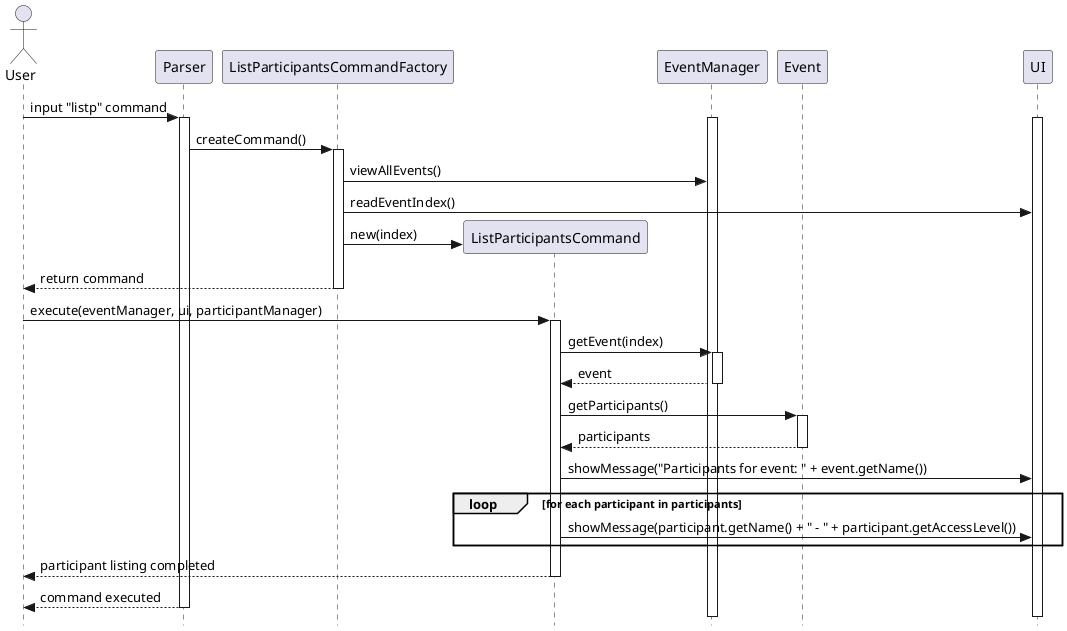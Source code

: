 @startuml
hide footbox
skinparam style strictuml

actor User
participant Parser
participant ListParticipantsCommandFactory
participant ListParticipantsCommand
participant EventManager
participant Event
participant UI

User -> Parser: input "listp" command
activate Parser
activate UI
activate EventManager

Parser -> ListParticipantsCommandFactory: createCommand()
activate ListParticipantsCommandFactory
    ListParticipantsCommandFactory -> EventManager: viewAllEvents()
    ListParticipantsCommandFactory -> UI: readEventIndex()
    create ListParticipantsCommand
    ListParticipantsCommandFactory -> ListParticipantsCommand: new(index)
    ListParticipantsCommandFactory --> User : return command
deactivate ListParticipantsCommandFactory

User -> ListParticipantsCommand: execute(eventManager, ui, participantManager)
activate ListParticipantsCommand
    ListParticipantsCommand -> EventManager: getEvent(index)
    activate EventManager
        EventManager --> ListParticipantsCommand: event
    deactivate EventManager

    ListParticipantsCommand -> Event: getParticipants()
    activate Event
        Event --> ListParticipantsCommand: participants
    deactivate Event

    ListParticipantsCommand -> UI: showMessage("Participants for event: " + event.getName())

    loop for each participant in participants
        ListParticipantsCommand -> UI: showMessage(participant.getName() + " - " + participant.getAccessLevel())
    end

    ListParticipantsCommand --> User: participant listing completed
deactivate ListParticipantsCommand

Parser --> User: command executed
deactivate Parser
@enduml